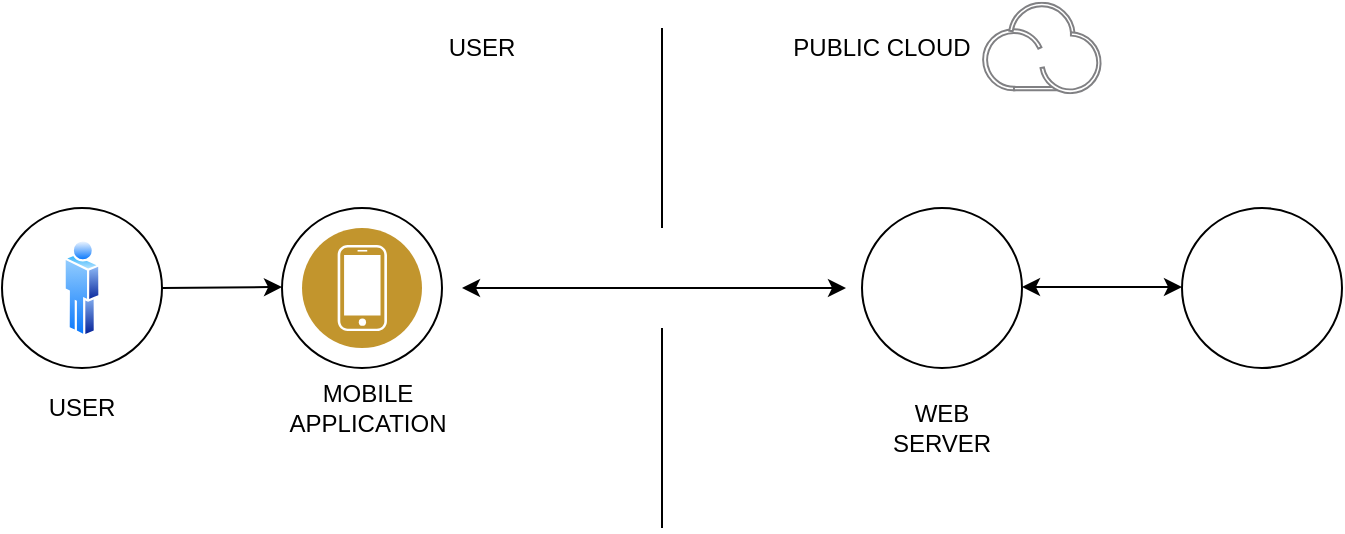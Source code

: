 <mxfile version="14.4.2" type="github"><diagram id="KOKlT9-B17rP2H4fDpTD" name="Page-1"><mxGraphModel dx="1022" dy="380" grid="1" gridSize="10" guides="1" tooltips="1" connect="1" arrows="1" fold="1" page="1" pageScale="1" pageWidth="850" pageHeight="1100" math="0" shadow="0"><root><mxCell id="0"/><mxCell id="1" parent="0"/><mxCell id="SyoBAVvfL0c-yI_JwFgt-2" value="" style="ellipse;whiteSpace=wrap;html=1;aspect=fixed;" parent="1" vertex="1"><mxGeometry x="230" y="140" width="80" height="80" as="geometry"/></mxCell><mxCell id="SyoBAVvfL0c-yI_JwFgt-3" value="" style="ellipse;whiteSpace=wrap;html=1;aspect=fixed;" parent="1" vertex="1"><mxGeometry x="520" y="140" width="80" height="80" as="geometry"/></mxCell><mxCell id="SyoBAVvfL0c-yI_JwFgt-4" value="" style="ellipse;whiteSpace=wrap;html=1;aspect=fixed;" parent="1" vertex="1"><mxGeometry x="680" y="140" width="80" height="80" as="geometry"/></mxCell><mxCell id="SyoBAVvfL0c-yI_JwFgt-5" value="" style="endArrow=classic;html=1;" parent="1" edge="1"><mxGeometry width="50" height="50" relative="1" as="geometry"><mxPoint x="170" y="180" as="sourcePoint"/><mxPoint x="230" y="179.5" as="targetPoint"/><Array as="points"/></mxGeometry></mxCell><mxCell id="SyoBAVvfL0c-yI_JwFgt-7" value="" style="endArrow=classic;startArrow=classic;html=1;entryX=-0.1;entryY=0.5;entryDx=0;entryDy=0;entryPerimeter=0;" parent="1" target="SyoBAVvfL0c-yI_JwFgt-3" edge="1"><mxGeometry width="50" height="50" relative="1" as="geometry"><mxPoint x="320" y="180" as="sourcePoint"/><mxPoint x="450" y="179.5" as="targetPoint"/></mxGeometry></mxCell><mxCell id="SyoBAVvfL0c-yI_JwFgt-8" value="" style="endArrow=classic;startArrow=classic;html=1;" parent="1" edge="1"><mxGeometry width="50" height="50" relative="1" as="geometry"><mxPoint x="600" y="179.5" as="sourcePoint"/><mxPoint x="680" y="179.5" as="targetPoint"/></mxGeometry></mxCell><mxCell id="SyoBAVvfL0c-yI_JwFgt-9" value="" style="endArrow=none;html=1;" parent="1" edge="1"><mxGeometry width="50" height="50" relative="1" as="geometry"><mxPoint x="420" y="300" as="sourcePoint"/><mxPoint x="420" y="200" as="targetPoint"/></mxGeometry></mxCell><mxCell id="SyoBAVvfL0c-yI_JwFgt-10" value="" style="endArrow=none;html=1;" parent="1" edge="1"><mxGeometry width="50" height="50" relative="1" as="geometry"><mxPoint x="420" y="150" as="sourcePoint"/><mxPoint x="420" y="50" as="targetPoint"/></mxGeometry></mxCell><mxCell id="SyoBAVvfL0c-yI_JwFgt-11" value="USER" style="text;html=1;strokeColor=none;fillColor=none;align=center;verticalAlign=middle;whiteSpace=wrap;rounded=0;" parent="1" vertex="1"><mxGeometry x="310" y="50" width="40" height="20" as="geometry"/></mxCell><mxCell id="SyoBAVvfL0c-yI_JwFgt-13" value="PUBLIC CLOUD" style="text;html=1;strokeColor=none;fillColor=none;align=center;verticalAlign=middle;whiteSpace=wrap;rounded=0;" parent="1" vertex="1"><mxGeometry x="480" y="50" width="100" height="20" as="geometry"/></mxCell><mxCell id="SyoBAVvfL0c-yI_JwFgt-1" value="" style="ellipse;whiteSpace=wrap;html=1;aspect=fixed;" parent="1" vertex="1"><mxGeometry x="90" y="140" width="80" height="80" as="geometry"/></mxCell><mxCell id="OTksksTusYZ6GVcBFW6z-3" value="USER" style="text;html=1;strokeColor=none;fillColor=none;align=center;verticalAlign=middle;whiteSpace=wrap;rounded=0;" vertex="1" parent="1"><mxGeometry x="110" y="230" width="40" height="20" as="geometry"/></mxCell><mxCell id="OTksksTusYZ6GVcBFW6z-6" value="MOBILE APPLICATION" style="text;html=1;strokeColor=none;fillColor=none;align=center;verticalAlign=middle;whiteSpace=wrap;rounded=0;" vertex="1" parent="1"><mxGeometry x="252.5" y="230" width="40" height="20" as="geometry"/></mxCell><mxCell id="OTksksTusYZ6GVcBFW6z-7" value="" style="shape=image;html=1;verticalAlign=top;verticalLabelPosition=bottom;labelBackgroundColor=#ffffff;imageAspect=0;aspect=fixed;image=https://cdn2.iconfinder.com/data/icons/iconslandhardware/PNG/128x128/Computer1.png" vertex="1" parent="1"><mxGeometry x="536" y="150" width="54" height="54" as="geometry"/></mxCell><mxCell id="OTksksTusYZ6GVcBFW6z-8" value="WEB SERVER" style="text;html=1;strokeColor=none;fillColor=none;align=center;verticalAlign=middle;whiteSpace=wrap;rounded=0;" vertex="1" parent="1"><mxGeometry x="540" y="240" width="40" height="20" as="geometry"/></mxCell><mxCell id="OTksksTusYZ6GVcBFW6z-12" value="" style="aspect=fixed;perimeter=ellipsePerimeter;html=1;align=center;shadow=0;dashed=0;fontColor=#4277BB;labelBackgroundColor=#ffffff;fontSize=12;spacingTop=3;image;image=img/lib/ibm/miscellaneous/ibm_public_cloud.svg;" vertex="1" parent="1"><mxGeometry x="580" y="36.9" width="60" height="46.2" as="geometry"/></mxCell><mxCell id="OTksksTusYZ6GVcBFW6z-13" value="" style="aspect=fixed;perimeter=ellipsePerimeter;html=1;align=center;shadow=0;dashed=0;fontColor=#4277BB;labelBackgroundColor=#ffffff;fontSize=12;spacingTop=3;image;image=img/lib/ibm/users/device.svg;" vertex="1" parent="1"><mxGeometry x="240" y="150" width="60" height="60" as="geometry"/></mxCell><mxCell id="OTksksTusYZ6GVcBFW6z-14" value="" style="aspect=fixed;perimeter=ellipsePerimeter;html=1;align=center;shadow=0;dashed=0;spacingTop=3;image;image=img/lib/active_directory/user.svg;" vertex="1" parent="1"><mxGeometry x="120.75" y="155" width="18.5" height="50" as="geometry"/></mxCell></root></mxGraphModel></diagram></mxfile>